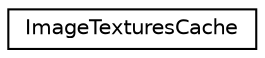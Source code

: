 digraph "Graphical Class Hierarchy"
{
  edge [fontname="Helvetica",fontsize="10",labelfontname="Helvetica",labelfontsize="10"];
  node [fontname="Helvetica",fontsize="10",shape=record];
  rankdir="LR";
  Node0 [label="ImageTexturesCache",height=0.2,width=0.4,color="black", fillcolor="white", style="filled",URL="$classImageTexturesCache.html",tooltip="Helps to manage textures by creating images and reference counts them. "];
}

